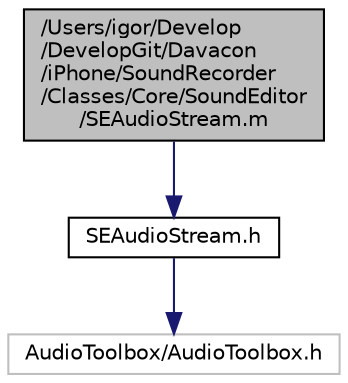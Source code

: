 digraph "/Users/igor/Develop/DevelopGit/Davacon/iPhone/SoundRecorder/Classes/Core/SoundEditor/SEAudioStream.m"
{
  edge [fontname="Helvetica",fontsize="10",labelfontname="Helvetica",labelfontsize="10"];
  node [fontname="Helvetica",fontsize="10",shape=record];
  Node1 [label="/Users/igor/Develop\l/DevelopGit/Davacon\l/iPhone/SoundRecorder\l/Classes/Core/SoundEditor\l/SEAudioStream.m",height=0.2,width=0.4,color="black", fillcolor="grey75", style="filled" fontcolor="black"];
  Node1 -> Node2 [color="midnightblue",fontsize="10",style="solid"];
  Node2 [label="SEAudioStream.h",height=0.2,width=0.4,color="black", fillcolor="white", style="filled",URL="$_s_e_audio_stream_8h.html"];
  Node2 -> Node3 [color="midnightblue",fontsize="10",style="solid"];
  Node3 [label="AudioToolbox/AudioToolbox.h",height=0.2,width=0.4,color="grey75", fillcolor="white", style="filled"];
}
